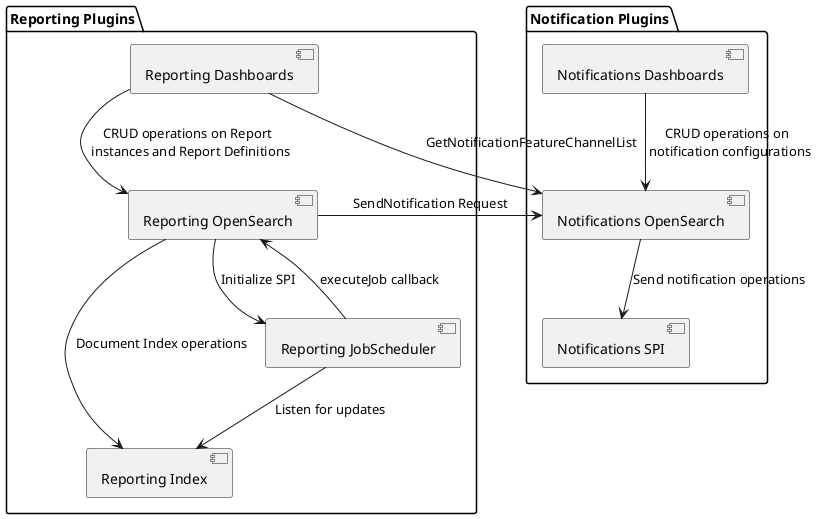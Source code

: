 @startuml

package "Reporting Plugins" {
  component [Reporting Dashboards] as rd
  component [Reporting OpenSearch] as ros
  component [Reporting Index] as ri
  component [Reporting JobScheduler] as rjs
  rd --> ros : CRUD operations on Report \n instances and Report Definitions
  ros --> ri : Document Index operations
  ros --> rjs : Initialize SPI
  rjs --> ri : Listen for updates
  rjs --> ros : executeJob callback
}

package "Notification Plugins" {
  component [Notifications Dashboards] as nd
  component [Notifications OpenSearch] as nos
  component [Notifications SPI] as nspi
  nd --> nos : CRUD operations on \n notification configurations
  nos --> nspi : Send notification operations
}

ros -> nos : SendNotification Request
rd --> nos : GetNotificationFeatureChannelList

@enduml
